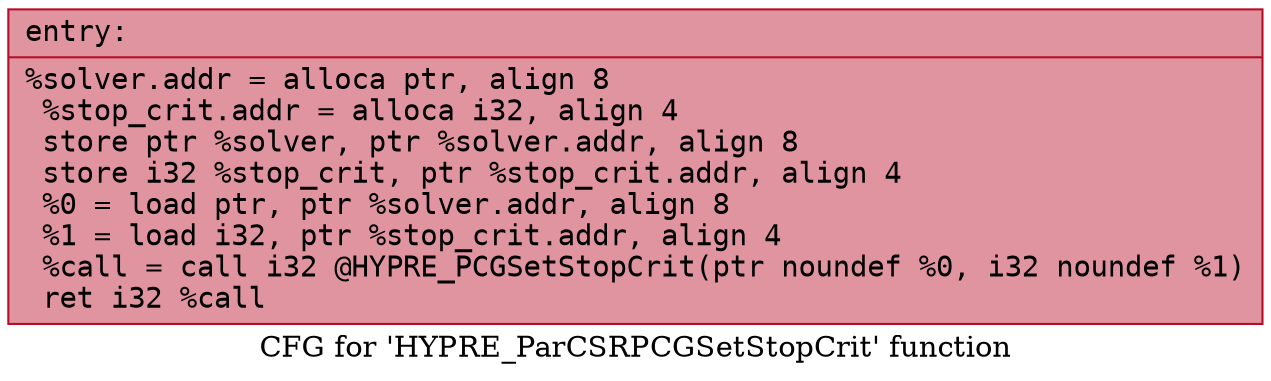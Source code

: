digraph "CFG for 'HYPRE_ParCSRPCGSetStopCrit' function" {
	label="CFG for 'HYPRE_ParCSRPCGSetStopCrit' function";

	Node0x55f91b636c30 [shape=record,color="#b70d28ff", style=filled, fillcolor="#b70d2870" fontname="Courier",label="{entry:\l|  %solver.addr = alloca ptr, align 8\l  %stop_crit.addr = alloca i32, align 4\l  store ptr %solver, ptr %solver.addr, align 8\l  store i32 %stop_crit, ptr %stop_crit.addr, align 4\l  %0 = load ptr, ptr %solver.addr, align 8\l  %1 = load i32, ptr %stop_crit.addr, align 4\l  %call = call i32 @HYPRE_PCGSetStopCrit(ptr noundef %0, i32 noundef %1)\l  ret i32 %call\l}"];
}
